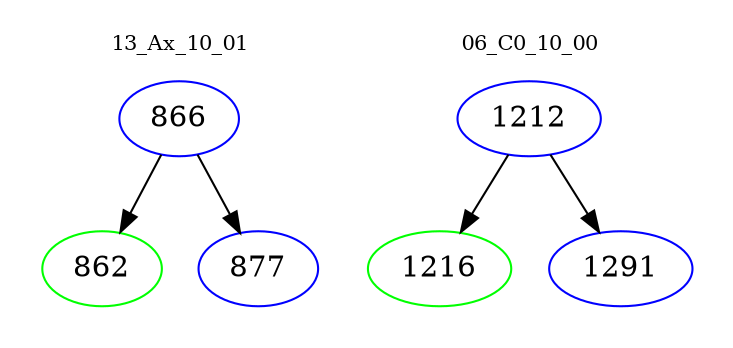 digraph{
subgraph cluster_0 {
color = white
label = "13_Ax_10_01";
fontsize=10;
T0_866 [label="866", color="blue"]
T0_866 -> T0_862 [color="black"]
T0_862 [label="862", color="green"]
T0_866 -> T0_877 [color="black"]
T0_877 [label="877", color="blue"]
}
subgraph cluster_1 {
color = white
label = "06_C0_10_00";
fontsize=10;
T1_1212 [label="1212", color="blue"]
T1_1212 -> T1_1216 [color="black"]
T1_1216 [label="1216", color="green"]
T1_1212 -> T1_1291 [color="black"]
T1_1291 [label="1291", color="blue"]
}
}

